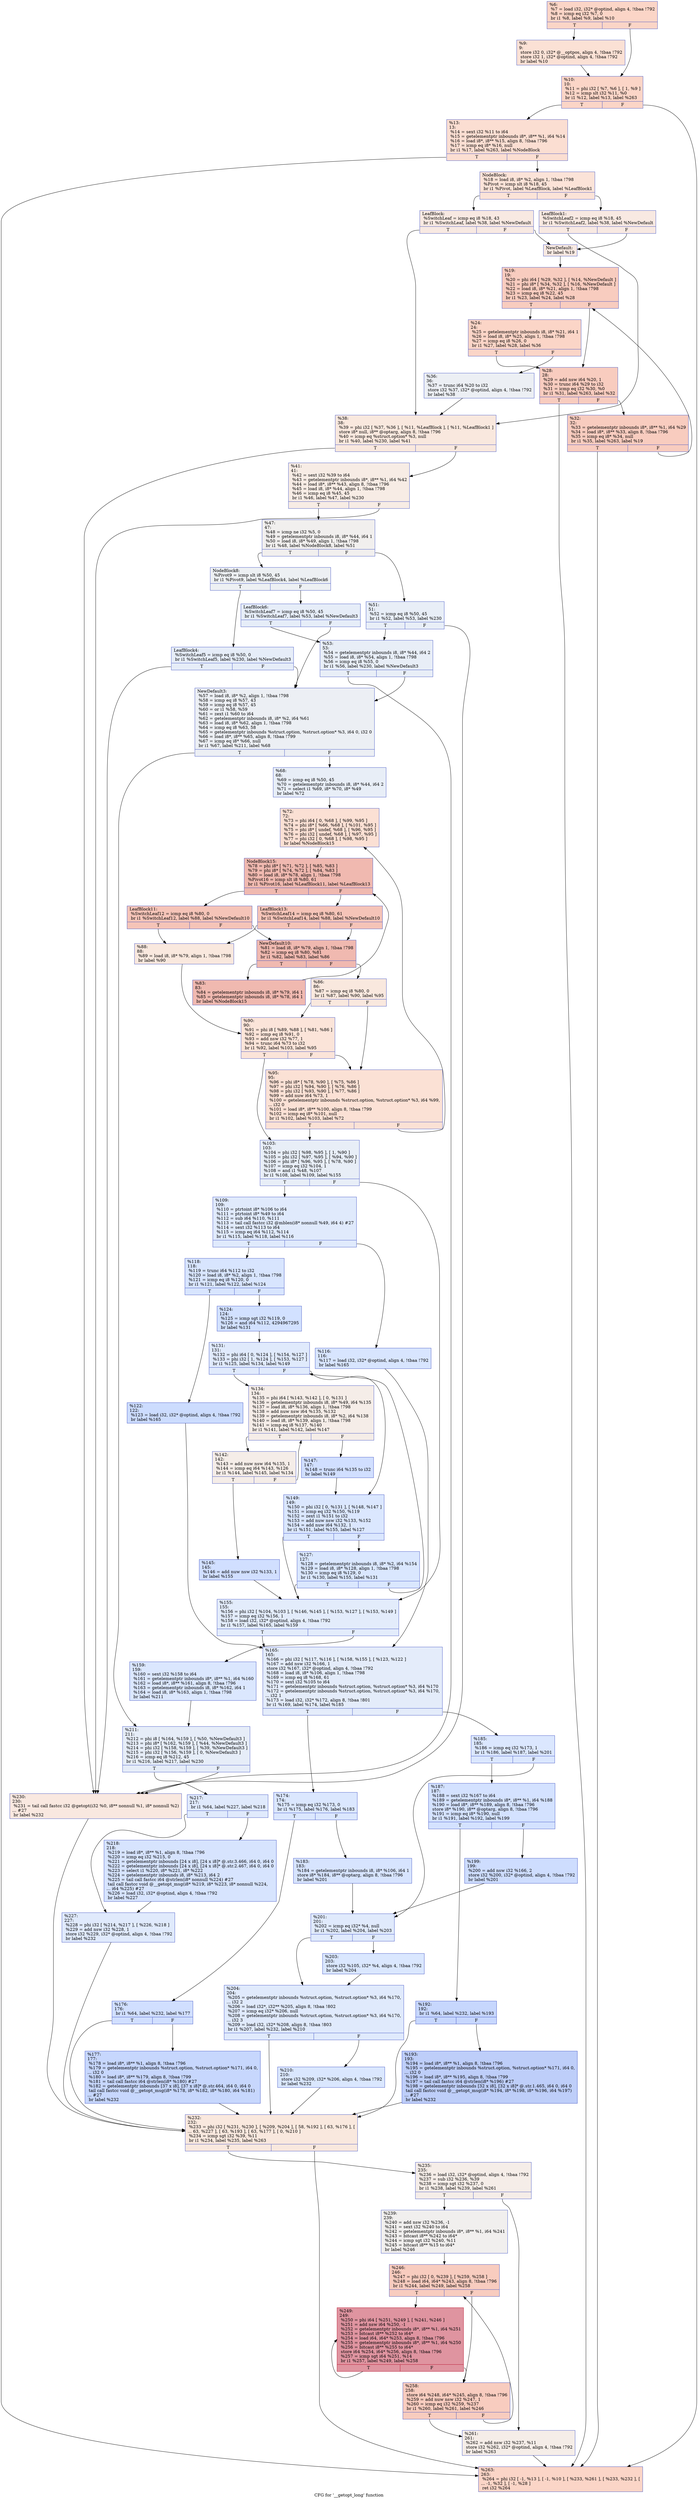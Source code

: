 digraph "CFG for '__getopt_long' function" {
	label="CFG for '__getopt_long' function";

	Node0x2543a10 [shape=record,color="#3d50c3ff", style=filled, fillcolor="#f5a08170",label="{%6:\l  %7 = load i32, i32* @optind, align 4, !tbaa !792\l  %8 = icmp eq i32 %7, 0\l  br i1 %8, label %9, label %10\l|{<s0>T|<s1>F}}"];
	Node0x2543a10:s0 -> Node0x2543a60;
	Node0x2543a10:s1 -> Node0x2543ab0;
	Node0x2543a60 [shape=record,color="#3d50c3ff", style=filled, fillcolor="#f7bca170",label="{%9:\l9:                                                \l  store i32 0, i32* @__optpos, align 4, !tbaa !792\l  store i32 1, i32* @optind, align 4, !tbaa !792\l  br label %10\l}"];
	Node0x2543a60 -> Node0x2543ab0;
	Node0x2543ab0 [shape=record,color="#3d50c3ff", style=filled, fillcolor="#f5a08170",label="{%10:\l10:                                               \l  %11 = phi i32 [ %7, %6 ], [ 1, %9 ]\l  %12 = icmp slt i32 %11, %0\l  br i1 %12, label %13, label %263\l|{<s0>T|<s1>F}}"];
	Node0x2543ab0:s0 -> Node0x2543b00;
	Node0x2543ab0:s1 -> Node0x2545130;
	Node0x2543b00 [shape=record,color="#3d50c3ff", style=filled, fillcolor="#f7b59970",label="{%13:\l13:                                               \l  %14 = sext i32 %11 to i64\l  %15 = getelementptr inbounds i8*, i8** %1, i64 %14\l  %16 = load i8*, i8** %15, align 8, !tbaa !796\l  %17 = icmp eq i8* %16, null\l  br i1 %17, label %263, label %NodeBlock\l|{<s0>T|<s1>F}}"];
	Node0x2543b00:s0 -> Node0x2545130;
	Node0x2543b00:s1 -> Node0x2543b50;
	Node0x2543b50 [shape=record,color="#3d50c3ff", style=filled, fillcolor="#f6bfa670",label="{NodeBlock:                                        \l  %18 = load i8, i8* %2, align 1, !tbaa !798\l  %Pivot = icmp slt i8 %18, 45\l  br i1 %Pivot, label %LeafBlock, label %LeafBlock1\l|{<s0>T|<s1>F}}"];
	Node0x2543b50:s0 -> Node0x2543bf0;
	Node0x2543b50:s1 -> Node0x2543ba0;
	Node0x2543ba0 [shape=record,color="#3d50c3ff", style=filled, fillcolor="#efcebd70",label="{LeafBlock1:                                       \l  %SwitchLeaf2 = icmp eq i8 %18, 45\l  br i1 %SwitchLeaf2, label %38, label %NewDefault\l|{<s0>T|<s1>F}}"];
	Node0x2543ba0:s0 -> Node0x2543e20;
	Node0x2543ba0:s1 -> Node0x2543c40;
	Node0x2543bf0 [shape=record,color="#3d50c3ff", style=filled, fillcolor="#efcebd70",label="{LeafBlock:                                        \l  %SwitchLeaf = icmp eq i8 %18, 43\l  br i1 %SwitchLeaf, label %38, label %NewDefault\l|{<s0>T|<s1>F}}"];
	Node0x2543bf0:s0 -> Node0x2543e20;
	Node0x2543bf0:s1 -> Node0x2543c40;
	Node0x2543c40 [shape=record,color="#3d50c3ff", style=filled, fillcolor="#efcebd70",label="{NewDefault:                                       \l  br label %19\l}"];
	Node0x2543c40 -> Node0x2543c90;
	Node0x2543c90 [shape=record,color="#3d50c3ff", style=filled, fillcolor="#f08b6e70",label="{%19:\l19:                                               \l  %20 = phi i64 [ %29, %32 ], [ %14, %NewDefault ]\l  %21 = phi i8* [ %34, %32 ], [ %16, %NewDefault ]\l  %22 = load i8, i8* %21, align 1, !tbaa !798\l  %23 = icmp eq i8 %22, 45\l  br i1 %23, label %24, label %28\l|{<s0>T|<s1>F}}"];
	Node0x2543c90:s0 -> Node0x2543ce0;
	Node0x2543c90:s1 -> Node0x2543d30;
	Node0x2543ce0 [shape=record,color="#3d50c3ff", style=filled, fillcolor="#f5a08170",label="{%24:\l24:                                               \l  %25 = getelementptr inbounds i8, i8* %21, i64 1\l  %26 = load i8, i8* %25, align 1, !tbaa !798\l  %27 = icmp eq i8 %26, 0\l  br i1 %27, label %28, label %36\l|{<s0>T|<s1>F}}"];
	Node0x2543ce0:s0 -> Node0x2543d30;
	Node0x2543ce0:s1 -> Node0x2543dd0;
	Node0x2543d30 [shape=record,color="#3d50c3ff", style=filled, fillcolor="#f08b6e70",label="{%28:\l28:                                               \l  %29 = add nsw i64 %20, 1\l  %30 = trunc i64 %29 to i32\l  %31 = icmp eq i32 %30, %0\l  br i1 %31, label %263, label %32\l|{<s0>T|<s1>F}}"];
	Node0x2543d30:s0 -> Node0x2545130;
	Node0x2543d30:s1 -> Node0x2543d80;
	Node0x2543d80 [shape=record,color="#3d50c3ff", style=filled, fillcolor="#f08b6e70",label="{%32:\l32:                                               \l  %33 = getelementptr inbounds i8*, i8** %1, i64 %29\l  %34 = load i8*, i8** %33, align 8, !tbaa !796\l  %35 = icmp eq i8* %34, null\l  br i1 %35, label %263, label %19\l|{<s0>T|<s1>F}}"];
	Node0x2543d80:s0 -> Node0x2545130;
	Node0x2543d80:s1 -> Node0x2543c90;
	Node0x2543dd0 [shape=record,color="#3d50c3ff", style=filled, fillcolor="#d4dbe670",label="{%36:\l36:                                               \l  %37 = trunc i64 %20 to i32\l  store i32 %37, i32* @optind, align 4, !tbaa !792\l  br label %38\l}"];
	Node0x2543dd0 -> Node0x2543e20;
	Node0x2543e20 [shape=record,color="#3d50c3ff", style=filled, fillcolor="#f2cab570",label="{%38:\l38:                                               \l  %39 = phi i32 [ %37, %36 ], [ %11, %LeafBlock ], [ %11, %LeafBlock1 ]\l  store i8* null, i8** @optarg, align 8, !tbaa !796\l  %40 = icmp eq %struct.option* %3, null\l  br i1 %40, label %230, label %41\l|{<s0>T|<s1>F}}"];
	Node0x2543e20:s0 -> Node0x2544eb0;
	Node0x2543e20:s1 -> Node0x2543e70;
	Node0x2543e70 [shape=record,color="#3d50c3ff", style=filled, fillcolor="#ecd3c570",label="{%41:\l41:                                               \l  %42 = sext i32 %39 to i64\l  %43 = getelementptr inbounds i8*, i8** %1, i64 %42\l  %44 = load i8*, i8** %43, align 8, !tbaa !796\l  %45 = load i8, i8* %44, align 1, !tbaa !798\l  %46 = icmp eq i8 %45, 45\l  br i1 %46, label %47, label %230\l|{<s0>T|<s1>F}}"];
	Node0x2543e70:s0 -> Node0x2543ec0;
	Node0x2543e70:s1 -> Node0x2544eb0;
	Node0x2543ec0 [shape=record,color="#3d50c3ff", style=filled, fillcolor="#e0dbd870",label="{%47:\l47:                                               \l  %48 = icmp ne i32 %5, 0\l  %49 = getelementptr inbounds i8, i8* %44, i64 1\l  %50 = load i8, i8* %49, align 1, !tbaa !798\l  br i1 %48, label %NodeBlock8, label %51\l|{<s0>T|<s1>F}}"];
	Node0x2543ec0:s0 -> Node0x2543f10;
	Node0x2543ec0:s1 -> Node0x2544000;
	Node0x2543f10 [shape=record,color="#3d50c3ff", style=filled, fillcolor="#d6dce470",label="{NodeBlock8:                                       \l  %Pivot9 = icmp slt i8 %50, 45\l  br i1 %Pivot9, label %LeafBlock4, label %LeafBlock6\l|{<s0>T|<s1>F}}"];
	Node0x2543f10:s0 -> Node0x2543fb0;
	Node0x2543f10:s1 -> Node0x2543f60;
	Node0x2543f60 [shape=record,color="#3d50c3ff", style=filled, fillcolor="#c7d7f070",label="{LeafBlock6:                                       \l  %SwitchLeaf7 = icmp eq i8 %50, 45\l  br i1 %SwitchLeaf7, label %53, label %NewDefault3\l|{<s0>T|<s1>F}}"];
	Node0x2543f60:s0 -> Node0x2544050;
	Node0x2543f60:s1 -> Node0x25440a0;
	Node0x2543fb0 [shape=record,color="#3d50c3ff", style=filled, fillcolor="#c7d7f070",label="{LeafBlock4:                                       \l  %SwitchLeaf5 = icmp eq i8 %50, 0\l  br i1 %SwitchLeaf5, label %230, label %NewDefault3\l|{<s0>T|<s1>F}}"];
	Node0x2543fb0:s0 -> Node0x2544eb0;
	Node0x2543fb0:s1 -> Node0x25440a0;
	Node0x2544000 [shape=record,color="#3d50c3ff", style=filled, fillcolor="#cbd8ee70",label="{%51:\l51:                                               \l  %52 = icmp eq i8 %50, 45\l  br i1 %52, label %53, label %230\l|{<s0>T|<s1>F}}"];
	Node0x2544000:s0 -> Node0x2544050;
	Node0x2544000:s1 -> Node0x2544eb0;
	Node0x2544050 [shape=record,color="#3d50c3ff", style=filled, fillcolor="#cbd8ee70",label="{%53:\l53:                                               \l  %54 = getelementptr inbounds i8, i8* %44, i64 2\l  %55 = load i8, i8* %54, align 1, !tbaa !798\l  %56 = icmp eq i8 %55, 0\l  br i1 %56, label %230, label %NewDefault3\l|{<s0>T|<s1>F}}"];
	Node0x2544050:s0 -> Node0x2544eb0;
	Node0x2544050:s1 -> Node0x25440a0;
	Node0x25440a0 [shape=record,color="#3d50c3ff", style=filled, fillcolor="#d4dbe670",label="{NewDefault3:                                      \l  %57 = load i8, i8* %2, align 1, !tbaa !798\l  %58 = icmp eq i8 %57, 43\l  %59 = icmp eq i8 %57, 45\l  %60 = or i1 %58, %59\l  %61 = zext i1 %60 to i64\l  %62 = getelementptr inbounds i8, i8* %2, i64 %61\l  %63 = load i8, i8* %62, align 1, !tbaa !798\l  %64 = icmp eq i8 %63, 58\l  %65 = getelementptr inbounds %struct.option, %struct.option* %3, i64 0, i32 0\l  %66 = load i8*, i8** %65, align 8, !tbaa !799\l  %67 = icmp eq i8* %66, null\l  br i1 %67, label %211, label %68\l|{<s0>T|<s1>F}}"];
	Node0x25440a0:s0 -> Node0x2544d70;
	Node0x25440a0:s1 -> Node0x25440f0;
	Node0x25440f0 [shape=record,color="#3d50c3ff", style=filled, fillcolor="#cbd8ee70",label="{%68:\l68:                                               \l  %69 = icmp eq i8 %50, 45\l  %70 = getelementptr inbounds i8, i8* %44, i64 2\l  %71 = select i1 %69, i8* %70, i8* %49\l  br label %72\l}"];
	Node0x25440f0 -> Node0x2544140;
	Node0x2544140 [shape=record,color="#3d50c3ff", style=filled, fillcolor="#f7b99e70",label="{%72:\l72:                                               \l  %73 = phi i64 [ 0, %68 ], [ %99, %95 ]\l  %74 = phi i8* [ %66, %68 ], [ %101, %95 ]\l  %75 = phi i8* [ undef, %68 ], [ %96, %95 ]\l  %76 = phi i32 [ undef, %68 ], [ %97, %95 ]\l  %77 = phi i32 [ 0, %68 ], [ %98, %95 ]\l  br label %NodeBlock15\l}"];
	Node0x2544140 -> Node0x2544190;
	Node0x2544190 [shape=record,color="#3d50c3ff", style=filled, fillcolor="#de614d70",label="{NodeBlock15:                                      \l  %78 = phi i8* [ %71, %72 ], [ %85, %83 ]\l  %79 = phi i8* [ %74, %72 ], [ %84, %83 ]\l  %80 = load i8, i8* %78, align 1, !tbaa !798\l  %Pivot16 = icmp slt i8 %80, 61\l  br i1 %Pivot16, label %LeafBlock11, label %LeafBlock13\l|{<s0>T|<s1>F}}"];
	Node0x2544190:s0 -> Node0x2544230;
	Node0x2544190:s1 -> Node0x25441e0;
	Node0x25441e0 [shape=record,color="#3d50c3ff", style=filled, fillcolor="#e97a5f70",label="{LeafBlock13:                                      \l  %SwitchLeaf14 = icmp eq i8 %80, 61\l  br i1 %SwitchLeaf14, label %88, label %NewDefault10\l|{<s0>T|<s1>F}}"];
	Node0x25441e0:s0 -> Node0x2544370;
	Node0x25441e0:s1 -> Node0x2544280;
	Node0x2544230 [shape=record,color="#3d50c3ff", style=filled, fillcolor="#e97a5f70",label="{LeafBlock11:                                      \l  %SwitchLeaf12 = icmp eq i8 %80, 0\l  br i1 %SwitchLeaf12, label %88, label %NewDefault10\l|{<s0>T|<s1>F}}"];
	Node0x2544230:s0 -> Node0x2544370;
	Node0x2544230:s1 -> Node0x2544280;
	Node0x2544280 [shape=record,color="#3d50c3ff", style=filled, fillcolor="#de614d70",label="{NewDefault10:                                     \l  %81 = load i8, i8* %79, align 1, !tbaa !798\l  %82 = icmp eq i8 %80, %81\l  br i1 %82, label %83, label %86\l|{<s0>T|<s1>F}}"];
	Node0x2544280:s0 -> Node0x25442d0;
	Node0x2544280:s1 -> Node0x2544320;
	Node0x25442d0 [shape=record,color="#3d50c3ff", style=filled, fillcolor="#de614d70",label="{%83:\l83:                                               \l  %84 = getelementptr inbounds i8, i8* %79, i64 1\l  %85 = getelementptr inbounds i8, i8* %78, i64 1\l  br label %NodeBlock15\l}"];
	Node0x25442d0 -> Node0x2544190;
	Node0x2544320 [shape=record,color="#3d50c3ff", style=filled, fillcolor="#f2cab570",label="{%86:\l86:                                               \l  %87 = icmp eq i8 %80, 0\l  br i1 %87, label %90, label %95\l|{<s0>T|<s1>F}}"];
	Node0x2544320:s0 -> Node0x25443c0;
	Node0x2544320:s1 -> Node0x2544410;
	Node0x2544370 [shape=record,color="#3d50c3ff", style=filled, fillcolor="#f2cab570",label="{%88:\l88:                                               \l  %89 = load i8, i8* %79, align 1, !tbaa !798\l  br label %90\l}"];
	Node0x2544370 -> Node0x25443c0;
	Node0x25443c0 [shape=record,color="#3d50c3ff", style=filled, fillcolor="#f5c1a970",label="{%90:\l90:                                               \l  %91 = phi i8 [ %89, %88 ], [ %81, %86 ]\l  %92 = icmp eq i8 %91, 0\l  %93 = add nsw i32 %77, 1\l  %94 = trunc i64 %73 to i32\l  br i1 %92, label %103, label %95\l|{<s0>T|<s1>F}}"];
	Node0x25443c0:s0 -> Node0x2544460;
	Node0x25443c0:s1 -> Node0x2544410;
	Node0x2544410 [shape=record,color="#3d50c3ff", style=filled, fillcolor="#f7bca170",label="{%95:\l95:                                               \l  %96 = phi i8* [ %78, %90 ], [ %75, %86 ]\l  %97 = phi i32 [ %94, %90 ], [ %76, %86 ]\l  %98 = phi i32 [ %93, %90 ], [ %77, %86 ]\l  %99 = add nuw i64 %73, 1\l  %100 = getelementptr inbounds %struct.option, %struct.option* %3, i64 %99,\l... i32 0\l  %101 = load i8*, i8** %100, align 8, !tbaa !799\l  %102 = icmp eq i8* %101, null\l  br i1 %102, label %103, label %72\l|{<s0>T|<s1>F}}"];
	Node0x2544410:s0 -> Node0x2544460;
	Node0x2544410:s1 -> Node0x2544140;
	Node0x2544460 [shape=record,color="#3d50c3ff", style=filled, fillcolor="#cbd8ee70",label="{%103:\l103:                                              \l  %104 = phi i32 [ %98, %95 ], [ 1, %90 ]\l  %105 = phi i32 [ %97, %95 ], [ %94, %90 ]\l  %106 = phi i8* [ %96, %95 ], [ %78, %90 ]\l  %107 = icmp eq i32 %104, 1\l  %108 = and i1 %48, %107\l  br i1 %108, label %109, label %155\l|{<s0>T|<s1>F}}"];
	Node0x2544460:s0 -> Node0x25444b0;
	Node0x2544460:s1 -> Node0x2544870;
	Node0x25444b0 [shape=record,color="#3d50c3ff", style=filled, fillcolor="#b9d0f970",label="{%109:\l109:                                              \l  %110 = ptrtoint i8* %106 to i64\l  %111 = ptrtoint i8* %49 to i64\l  %112 = sub i64 %110, %111\l  %113 = tail call fastcc i32 @mblen(i8* nonnull %49, i64 4) #27\l  %114 = sext i32 %113 to i64\l  %115 = icmp eq i64 %112, %114\l  br i1 %115, label %118, label %116\l|{<s0>T|<s1>F}}"];
	Node0x25444b0:s0 -> Node0x2544550;
	Node0x25444b0:s1 -> Node0x2544500;
	Node0x2544500 [shape=record,color="#3d50c3ff", style=filled, fillcolor="#a7c5fe70",label="{%116:\l116:                                              \l  %117 = load i32, i32* @optind, align 4, !tbaa !792\l  br label %165\l}"];
	Node0x2544500 -> Node0x2544910;
	Node0x2544550 [shape=record,color="#3d50c3ff", style=filled, fillcolor="#a7c5fe70",label="{%118:\l118:                                              \l  %119 = trunc i64 %112 to i32\l  %120 = load i8, i8* %2, align 1, !tbaa !798\l  %121 = icmp eq i8 %120, 0\l  br i1 %121, label %122, label %124\l|{<s0>T|<s1>F}}"];
	Node0x2544550:s0 -> Node0x25445a0;
	Node0x2544550:s1 -> Node0x25445f0;
	Node0x25445a0 [shape=record,color="#3d50c3ff", style=filled, fillcolor="#8caffe70",label="{%122:\l122:                                              \l  %123 = load i32, i32* @optind, align 4, !tbaa !792\l  br label %165\l}"];
	Node0x25445a0 -> Node0x2544910;
	Node0x25445f0 [shape=record,color="#3d50c3ff", style=filled, fillcolor="#9abbff70",label="{%124:\l124:                                              \l  %125 = icmp sgt i32 %119, 0\l  %126 = and i64 %112, 4294967295\l  br label %131\l}"];
	Node0x25445f0 -> Node0x2544690;
	Node0x2544640 [shape=record,color="#3d50c3ff", style=filled, fillcolor="#abc8fd70",label="{%127:\l127:                                              \l  %128 = getelementptr inbounds i8, i8* %2, i64 %154\l  %129 = load i8, i8* %128, align 1, !tbaa !798\l  %130 = icmp eq i8 %129, 0\l  br i1 %130, label %155, label %131\l|{<s0>T|<s1>F}}"];
	Node0x2544640:s0 -> Node0x2544870;
	Node0x2544640:s1 -> Node0x2544690;
	Node0x2544690 [shape=record,color="#3d50c3ff", style=filled, fillcolor="#b9d0f970",label="{%131:\l131:                                              \l  %132 = phi i64 [ 0, %124 ], [ %154, %127 ]\l  %133 = phi i32 [ 1, %124 ], [ %153, %127 ]\l  br i1 %125, label %134, label %149\l|{<s0>T|<s1>F}}"];
	Node0x2544690:s0 -> Node0x25446e0;
	Node0x2544690:s1 -> Node0x2544820;
	Node0x25446e0 [shape=record,color="#3d50c3ff", style=filled, fillcolor="#e8d6cc70",label="{%134:\l134:                                              \l  %135 = phi i64 [ %143, %142 ], [ 0, %131 ]\l  %136 = getelementptr inbounds i8, i8* %49, i64 %135\l  %137 = load i8, i8* %136, align 1, !tbaa !798\l  %138 = add nuw nsw i64 %135, %132\l  %139 = getelementptr inbounds i8, i8* %2, i64 %138\l  %140 = load i8, i8* %139, align 1, !tbaa !798\l  %141 = icmp eq i8 %137, %140\l  br i1 %141, label %142, label %147\l|{<s0>T|<s1>F}}"];
	Node0x25446e0:s0 -> Node0x2544730;
	Node0x25446e0:s1 -> Node0x25447d0;
	Node0x2544730 [shape=record,color="#3d50c3ff", style=filled, fillcolor="#e8d6cc70",label="{%142:\l142:                                              \l  %143 = add nuw nsw i64 %135, 1\l  %144 = icmp eq i64 %143, %126\l  br i1 %144, label %145, label %134\l|{<s0>T|<s1>F}}"];
	Node0x2544730:s0 -> Node0x2544780;
	Node0x2544730:s1 -> Node0x25446e0;
	Node0x2544780 [shape=record,color="#3d50c3ff", style=filled, fillcolor="#96b7ff70",label="{%145:\l145:                                              \l  %146 = add nuw nsw i32 %133, 1\l  br label %155\l}"];
	Node0x2544780 -> Node0x2544870;
	Node0x25447d0 [shape=record,color="#3d50c3ff", style=filled, fillcolor="#96b7ff70",label="{%147:\l147:                                              \l  %148 = trunc i64 %135 to i32\l  br label %149\l}"];
	Node0x25447d0 -> Node0x2544820;
	Node0x2544820 [shape=record,color="#3d50c3ff", style=filled, fillcolor="#aec9fc70",label="{%149:\l149:                                              \l  %150 = phi i32 [ 0, %131 ], [ %148, %147 ]\l  %151 = icmp eq i32 %150, %119\l  %152 = zext i1 %151 to i32\l  %153 = add nuw nsw i32 %133, %152\l  %154 = add nuw i64 %132, 1\l  br i1 %151, label %155, label %127\l|{<s0>T|<s1>F}}"];
	Node0x2544820:s0 -> Node0x2544870;
	Node0x2544820:s1 -> Node0x2544640;
	Node0x2544870 [shape=record,color="#3d50c3ff", style=filled, fillcolor="#bfd3f670",label="{%155:\l155:                                              \l  %156 = phi i32 [ %104, %103 ], [ %146, %145 ], [ %153, %127 ], [ %153, %149 ]\l  %157 = icmp eq i32 %156, 1\l  %158 = load i32, i32* @optind, align 4, !tbaa !792\l  br i1 %157, label %165, label %159\l|{<s0>T|<s1>F}}"];
	Node0x2544870:s0 -> Node0x2544910;
	Node0x2544870:s1 -> Node0x25448c0;
	Node0x25448c0 [shape=record,color="#3d50c3ff", style=filled, fillcolor="#aec9fc70",label="{%159:\l159:                                              \l  %160 = sext i32 %158 to i64\l  %161 = getelementptr inbounds i8*, i8** %1, i64 %160\l  %162 = load i8*, i8** %161, align 8, !tbaa !796\l  %163 = getelementptr inbounds i8, i8* %162, i64 1\l  %164 = load i8, i8* %163, align 1, !tbaa !798\l  br label %211\l}"];
	Node0x25448c0 -> Node0x2544d70;
	Node0x2544910 [shape=record,color="#3d50c3ff", style=filled, fillcolor="#c1d4f470",label="{%165:\l165:                                              \l  %166 = phi i32 [ %117, %116 ], [ %158, %155 ], [ %123, %122 ]\l  %167 = add nsw i32 %166, 1\l  store i32 %167, i32* @optind, align 4, !tbaa !792\l  %168 = load i8, i8* %106, align 1, !tbaa !798\l  %169 = icmp eq i8 %168, 61\l  %170 = sext i32 %105 to i64\l  %171 = getelementptr inbounds %struct.option, %struct.option* %3, i64 %170\l  %172 = getelementptr inbounds %struct.option, %struct.option* %3, i64 %170,\l... i32 1\l  %173 = load i32, i32* %172, align 8, !tbaa !801\l  br i1 %169, label %174, label %185\l|{<s0>T|<s1>F}}"];
	Node0x2544910:s0 -> Node0x2544960;
	Node0x2544910:s1 -> Node0x2544aa0;
	Node0x2544960 [shape=record,color="#3d50c3ff", style=filled, fillcolor="#aec9fc70",label="{%174:\l174:                                              \l  %175 = icmp eq i32 %173, 0\l  br i1 %175, label %176, label %183\l|{<s0>T|<s1>F}}"];
	Node0x2544960:s0 -> Node0x25449b0;
	Node0x2544960:s1 -> Node0x2544a50;
	Node0x25449b0 [shape=record,color="#3d50c3ff", style=filled, fillcolor="#96b7ff70",label="{%176:\l176:                                              \l  br i1 %64, label %232, label %177\l|{<s0>T|<s1>F}}"];
	Node0x25449b0:s0 -> Node0x2544f00;
	Node0x25449b0:s1 -> Node0x2544a00;
	Node0x2544a00 [shape=record,color="#3d50c3ff", style=filled, fillcolor="#81a4fb70",label="{%177:\l177:                                              \l  %178 = load i8*, i8** %1, align 8, !tbaa !796\l  %179 = getelementptr inbounds %struct.option, %struct.option* %171, i64 0,\l... i32 0\l  %180 = load i8*, i8** %179, align 8, !tbaa !799\l  %181 = tail call fastcc i64 @strlen(i8* %180) #27\l  %182 = getelementptr inbounds [37 x i8], [37 x i8]* @.str.464, i64 0, i64 0\l  tail call fastcc void @__getopt_msg(i8* %178, i8* %182, i8* %180, i64 %181)\l... #27\l  br label %232\l}"];
	Node0x2544a00 -> Node0x2544f00;
	Node0x2544a50 [shape=record,color="#3d50c3ff", style=filled, fillcolor="#a5c3fe70",label="{%183:\l183:                                              \l  %184 = getelementptr inbounds i8, i8* %106, i64 1\l  store i8* %184, i8** @optarg, align 8, !tbaa !796\l  br label %201\l}"];
	Node0x2544a50 -> Node0x2544c30;
	Node0x2544aa0 [shape=record,color="#3d50c3ff", style=filled, fillcolor="#aec9fc70",label="{%185:\l185:                                              \l  %186 = icmp eq i32 %173, 1\l  br i1 %186, label %187, label %201\l|{<s0>T|<s1>F}}"];
	Node0x2544aa0:s0 -> Node0x2544af0;
	Node0x2544aa0:s1 -> Node0x2544c30;
	Node0x2544af0 [shape=record,color="#3d50c3ff", style=filled, fillcolor="#9ebeff70",label="{%187:\l187:                                              \l  %188 = sext i32 %167 to i64\l  %189 = getelementptr inbounds i8*, i8** %1, i64 %188\l  %190 = load i8*, i8** %189, align 8, !tbaa !796\l  store i8* %190, i8** @optarg, align 8, !tbaa !796\l  %191 = icmp eq i8* %190, null\l  br i1 %191, label %192, label %199\l|{<s0>T|<s1>F}}"];
	Node0x2544af0:s0 -> Node0x2544b40;
	Node0x2544af0:s1 -> Node0x2544be0;
	Node0x2544b40 [shape=record,color="#3d50c3ff", style=filled, fillcolor="#81a4fb70",label="{%192:\l192:                                              \l  br i1 %64, label %232, label %193\l|{<s0>T|<s1>F}}"];
	Node0x2544b40:s0 -> Node0x2544f00;
	Node0x2544b40:s1 -> Node0x2544b90;
	Node0x2544b90 [shape=record,color="#3d50c3ff", style=filled, fillcolor="#6c8ff170",label="{%193:\l193:                                              \l  %194 = load i8*, i8** %1, align 8, !tbaa !796\l  %195 = getelementptr inbounds %struct.option, %struct.option* %171, i64 0,\l... i32 0\l  %196 = load i8*, i8** %195, align 8, !tbaa !799\l  %197 = tail call fastcc i64 @strlen(i8* %196) #27\l  %198 = getelementptr inbounds [32 x i8], [32 x i8]* @.str.1.465, i64 0, i64 0\l  tail call fastcc void @__getopt_msg(i8* %194, i8* %198, i8* %196, i64 %197)\l... #27\l  br label %232\l}"];
	Node0x2544b90 -> Node0x2544f00;
	Node0x2544be0 [shape=record,color="#3d50c3ff", style=filled, fillcolor="#8fb1fe70",label="{%199:\l199:                                              \l  %200 = add nsw i32 %166, 2\l  store i32 %200, i32* @optind, align 4, !tbaa !792\l  br label %201\l}"];
	Node0x2544be0 -> Node0x2544c30;
	Node0x2544c30 [shape=record,color="#3d50c3ff", style=filled, fillcolor="#b9d0f970",label="{%201:\l201:                                              \l  %202 = icmp eq i32* %4, null\l  br i1 %202, label %204, label %203\l|{<s0>T|<s1>F}}"];
	Node0x2544c30:s0 -> Node0x2544cd0;
	Node0x2544c30:s1 -> Node0x2544c80;
	Node0x2544c80 [shape=record,color="#3d50c3ff", style=filled, fillcolor="#abc8fd70",label="{%203:\l203:                                              \l  store i32 %105, i32* %4, align 4, !tbaa !792\l  br label %204\l}"];
	Node0x2544c80 -> Node0x2544cd0;
	Node0x2544cd0 [shape=record,color="#3d50c3ff", style=filled, fillcolor="#b9d0f970",label="{%204:\l204:                                              \l  %205 = getelementptr inbounds %struct.option, %struct.option* %3, i64 %170,\l... i32 2\l  %206 = load i32*, i32** %205, align 8, !tbaa !802\l  %207 = icmp eq i32* %206, null\l  %208 = getelementptr inbounds %struct.option, %struct.option* %3, i64 %170,\l... i32 3\l  %209 = load i32, i32* %208, align 8, !tbaa !803\l  br i1 %207, label %232, label %210\l|{<s0>T|<s1>F}}"];
	Node0x2544cd0:s0 -> Node0x2544f00;
	Node0x2544cd0:s1 -> Node0x2544d20;
	Node0x2544d20 [shape=record,color="#3d50c3ff", style=filled, fillcolor="#abc8fd70",label="{%210:\l210:                                              \l  store i32 %209, i32* %206, align 4, !tbaa !792\l  br label %232\l}"];
	Node0x2544d20 -> Node0x2544f00;
	Node0x2544d70 [shape=record,color="#3d50c3ff", style=filled, fillcolor="#c7d7f070",label="{%211:\l211:                                              \l  %212 = phi i8 [ %164, %159 ], [ %50, %NewDefault3 ]\l  %213 = phi i8* [ %162, %159 ], [ %44, %NewDefault3 ]\l  %214 = phi i32 [ %158, %159 ], [ %39, %NewDefault3 ]\l  %215 = phi i32 [ %156, %159 ], [ 0, %NewDefault3 ]\l  %216 = icmp eq i8 %212, 45\l  br i1 %216, label %217, label %230\l|{<s0>T|<s1>F}}"];
	Node0x2544d70:s0 -> Node0x2544dc0;
	Node0x2544d70:s1 -> Node0x2544eb0;
	Node0x2544dc0 [shape=record,color="#3d50c3ff", style=filled, fillcolor="#b9d0f970",label="{%217:\l217:                                              \l  br i1 %64, label %227, label %218\l|{<s0>T|<s1>F}}"];
	Node0x2544dc0:s0 -> Node0x2544e60;
	Node0x2544dc0:s1 -> Node0x2544e10;
	Node0x2544e10 [shape=record,color="#3d50c3ff", style=filled, fillcolor="#a5c3fe70",label="{%218:\l218:                                              \l  %219 = load i8*, i8** %1, align 8, !tbaa !796\l  %220 = icmp eq i32 %215, 0\l  %221 = getelementptr inbounds [24 x i8], [24 x i8]* @.str.3.466, i64 0, i64 0\l  %222 = getelementptr inbounds [24 x i8], [24 x i8]* @.str.2.467, i64 0, i64 0\l  %223 = select i1 %220, i8* %221, i8* %222\l  %224 = getelementptr inbounds i8, i8* %213, i64 2\l  %225 = tail call fastcc i64 @strlen(i8* nonnull %224) #27\l  tail call fastcc void @__getopt_msg(i8* %219, i8* %223, i8* nonnull %224,\l... i64 %225) #27\l  %226 = load i32, i32* @optind, align 4, !tbaa !792\l  br label %227\l}"];
	Node0x2544e10 -> Node0x2544e60;
	Node0x2544e60 [shape=record,color="#3d50c3ff", style=filled, fillcolor="#b9d0f970",label="{%227:\l227:                                              \l  %228 = phi i32 [ %214, %217 ], [ %226, %218 ]\l  %229 = add nsw i32 %228, 1\l  store i32 %229, i32* @optind, align 4, !tbaa !792\l  br label %232\l}"];
	Node0x2544e60 -> Node0x2544f00;
	Node0x2544eb0 [shape=record,color="#3d50c3ff", style=filled, fillcolor="#f1ccb870",label="{%230:\l230:                                              \l  %231 = tail call fastcc i32 @getopt(i32 %0, i8** nonnull %1, i8* nonnull %2)\l... #27\l  br label %232\l}"];
	Node0x2544eb0 -> Node0x2544f00;
	Node0x2544f00 [shape=record,color="#3d50c3ff", style=filled, fillcolor="#f2cab570",label="{%232:\l232:                                              \l  %233 = phi i32 [ %231, %230 ], [ %209, %204 ], [ 58, %192 ], [ 63, %176 ], [\l... 63, %227 ], [ 63, %193 ], [ 63, %177 ], [ 0, %210 ]\l  %234 = icmp sgt i32 %39, %11\l  br i1 %234, label %235, label %263\l|{<s0>T|<s1>F}}"];
	Node0x2544f00:s0 -> Node0x2544f50;
	Node0x2544f00:s1 -> Node0x2545130;
	Node0x2544f50 [shape=record,color="#3d50c3ff", style=filled, fillcolor="#e8d6cc70",label="{%235:\l235:                                              \l  %236 = load i32, i32* @optind, align 4, !tbaa !792\l  %237 = sub i32 %236, %39\l  %238 = icmp sgt i32 %237, 0\l  br i1 %238, label %239, label %261\l|{<s0>T|<s1>F}}"];
	Node0x2544f50:s0 -> Node0x2544fa0;
	Node0x2544f50:s1 -> Node0x25450e0;
	Node0x2544fa0 [shape=record,color="#3d50c3ff", style=filled, fillcolor="#e0dbd870",label="{%239:\l239:                                              \l  %240 = add nsw i32 %236, -1\l  %241 = sext i32 %240 to i64\l  %242 = getelementptr inbounds i8*, i8** %1, i64 %241\l  %243 = bitcast i8** %242 to i64*\l  %244 = icmp sgt i32 %240, %11\l  %245 = bitcast i8** %15 to i64*\l  br label %246\l}"];
	Node0x2544fa0 -> Node0x2544ff0;
	Node0x2544ff0 [shape=record,color="#3d50c3ff", style=filled, fillcolor="#f08b6e70",label="{%246:\l246:                                              \l  %247 = phi i32 [ 0, %239 ], [ %259, %258 ]\l  %248 = load i64, i64* %243, align 8, !tbaa !796\l  br i1 %244, label %249, label %258\l|{<s0>T|<s1>F}}"];
	Node0x2544ff0:s0 -> Node0x2545040;
	Node0x2544ff0:s1 -> Node0x2545090;
	Node0x2545040 [shape=record,color="#b70d28ff", style=filled, fillcolor="#b70d2870",label="{%249:\l249:                                              \l  %250 = phi i64 [ %251, %249 ], [ %241, %246 ]\l  %251 = add nsw i64 %250, -1\l  %252 = getelementptr inbounds i8*, i8** %1, i64 %251\l  %253 = bitcast i8** %252 to i64*\l  %254 = load i64, i64* %253, align 8, !tbaa !796\l  %255 = getelementptr inbounds i8*, i8** %1, i64 %250\l  %256 = bitcast i8** %255 to i64*\l  store i64 %254, i64* %256, align 8, !tbaa !796\l  %257 = icmp sgt i64 %251, %14\l  br i1 %257, label %249, label %258\l|{<s0>T|<s1>F}}"];
	Node0x2545040:s0 -> Node0x2545040;
	Node0x2545040:s1 -> Node0x2545090;
	Node0x2545090 [shape=record,color="#3d50c3ff", style=filled, fillcolor="#f08b6e70",label="{%258:\l258:                                              \l  store i64 %248, i64* %245, align 8, !tbaa !796\l  %259 = add nuw nsw i32 %247, 1\l  %260 = icmp eq i32 %259, %237\l  br i1 %260, label %261, label %246\l|{<s0>T|<s1>F}}"];
	Node0x2545090:s0 -> Node0x25450e0;
	Node0x2545090:s1 -> Node0x2544ff0;
	Node0x25450e0 [shape=record,color="#3d50c3ff", style=filled, fillcolor="#e8d6cc70",label="{%261:\l261:                                              \l  %262 = add nsw i32 %237, %11\l  store i32 %262, i32* @optind, align 4, !tbaa !792\l  br label %263\l}"];
	Node0x25450e0 -> Node0x2545130;
	Node0x2545130 [shape=record,color="#3d50c3ff", style=filled, fillcolor="#f5a08170",label="{%263:\l263:                                              \l  %264 = phi i32 [ -1, %13 ], [ -1, %10 ], [ %233, %261 ], [ %233, %232 ], [\l... -1, %32 ], [ -1, %28 ]\l  ret i32 %264\l}"];
}
